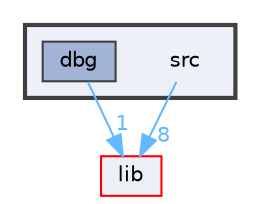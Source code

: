 digraph "src"
{
 // LATEX_PDF_SIZE
  bgcolor="transparent";
  edge [fontname=Helvetica,fontsize=10,labelfontname=Helvetica,labelfontsize=10];
  node [fontname=Helvetica,fontsize=10,shape=box,height=0.2,width=0.4];
  compound=true
  subgraph clusterdir_68267d1309a1af8e8297ef4c3efbcdba {
    graph [ bgcolor="#edf0f7", pencolor="grey25", label="", fontname=Helvetica,fontsize=10 style="filled,bold", URL="dir_68267d1309a1af8e8297ef4c3efbcdba.html",tooltip=""]
    dir_68267d1309a1af8e8297ef4c3efbcdba [shape=plaintext, label="src"];
  dir_ad6ae32d412c820ce17341717c8bcfee [label="dbg", fillcolor="#a2b4d6", color="grey25", style="filled", URL="dir_ad6ae32d412c820ce17341717c8bcfee.html",tooltip=""];
  }
  dir_97aefd0d527b934f1d99a682da8fe6a9 [label="lib", fillcolor="#edf0f7", color="red", style="filled", URL="dir_97aefd0d527b934f1d99a682da8fe6a9.html",tooltip=""];
  dir_68267d1309a1af8e8297ef4c3efbcdba->dir_97aefd0d527b934f1d99a682da8fe6a9 [headlabel="8", labeldistance=1.5 headhref="dir_000005_000004.html" href="dir_000005_000004.html" color="steelblue1" fontcolor="steelblue1"];
  dir_ad6ae32d412c820ce17341717c8bcfee->dir_97aefd0d527b934f1d99a682da8fe6a9 [headlabel="1", labeldistance=1.5 headhref="dir_000002_000004.html" href="dir_000002_000004.html" color="steelblue1" fontcolor="steelblue1"];
}
